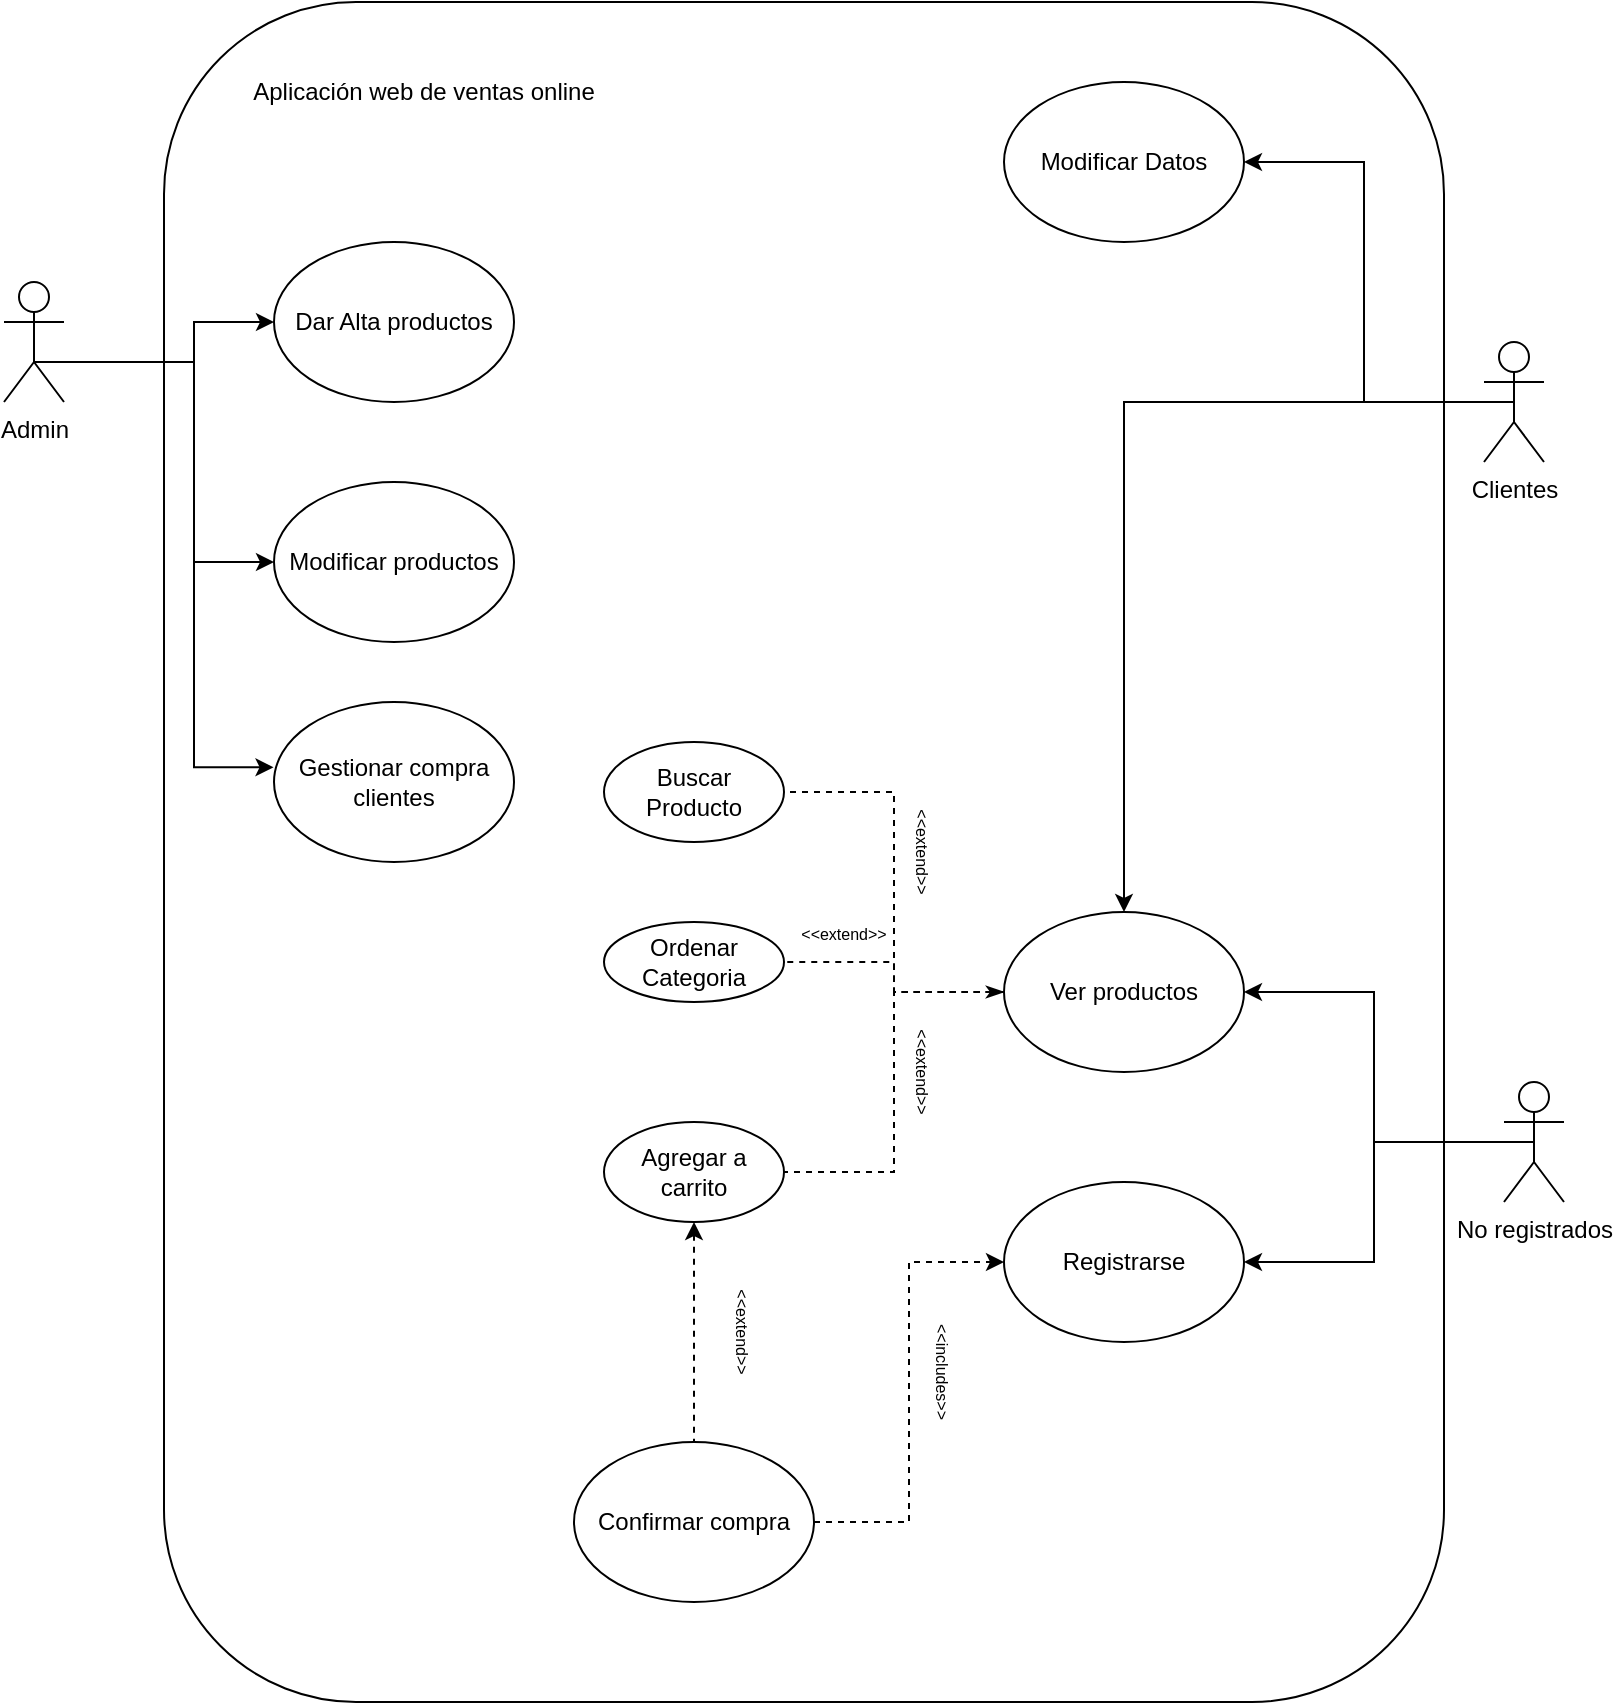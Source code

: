 <mxfile version="24.3.1" type="device">
  <diagram name="Página-1" id="ExxBHF5NHdvrhhBzo6mQ">
    <mxGraphModel dx="1594" dy="900" grid="1" gridSize="10" guides="1" tooltips="1" connect="1" arrows="1" fold="1" page="1" pageScale="1" pageWidth="827" pageHeight="1169" math="0" shadow="0">
      <root>
        <mxCell id="0" />
        <mxCell id="1" parent="0" />
        <mxCell id="-iR7gPRzz455hFXw95BV-45" value="" style="rounded=1;whiteSpace=wrap;html=1;" vertex="1" parent="1">
          <mxGeometry x="440" y="180" width="640" height="850" as="geometry" />
        </mxCell>
        <mxCell id="-iR7gPRzz455hFXw95BV-2" value="Aplicación web de ventas online" style="text;html=1;align=center;verticalAlign=middle;whiteSpace=wrap;rounded=0;" vertex="1" parent="1">
          <mxGeometry x="470" y="210" width="200" height="30" as="geometry" />
        </mxCell>
        <mxCell id="-iR7gPRzz455hFXw95BV-40" style="edgeStyle=orthogonalEdgeStyle;rounded=0;orthogonalLoop=1;jettySize=auto;html=1;exitX=0.5;exitY=0.5;exitDx=0;exitDy=0;exitPerimeter=0;" edge="1" parent="1" source="-iR7gPRzz455hFXw95BV-3" target="-iR7gPRzz455hFXw95BV-37">
          <mxGeometry relative="1" as="geometry">
            <mxPoint x="340" y="360.0" as="sourcePoint" />
            <Array as="points">
              <mxPoint x="375" y="360" />
              <mxPoint x="455" y="360" />
              <mxPoint x="455" y="340" />
            </Array>
          </mxGeometry>
        </mxCell>
        <mxCell id="-iR7gPRzz455hFXw95BV-41" style="edgeStyle=orthogonalEdgeStyle;rounded=0;orthogonalLoop=1;jettySize=auto;html=1;entryX=0;entryY=0.5;entryDx=0;entryDy=0;" edge="1" parent="1" source="-iR7gPRzz455hFXw95BV-3" target="-iR7gPRzz455hFXw95BV-38">
          <mxGeometry relative="1" as="geometry">
            <mxPoint x="340" y="360.0" as="sourcePoint" />
            <Array as="points">
              <mxPoint x="455" y="360" />
              <mxPoint x="455" y="460" />
            </Array>
          </mxGeometry>
        </mxCell>
        <mxCell id="-iR7gPRzz455hFXw95BV-3" value="Admin" style="shape=umlActor;verticalLabelPosition=bottom;verticalAlign=top;html=1;outlineConnect=0;" vertex="1" parent="1">
          <mxGeometry x="360" y="320" width="30" height="60" as="geometry" />
        </mxCell>
        <mxCell id="-iR7gPRzz455hFXw95BV-36" style="edgeStyle=orthogonalEdgeStyle;rounded=0;orthogonalLoop=1;jettySize=auto;html=1;exitX=0.5;exitY=0.5;exitDx=0;exitDy=0;exitPerimeter=0;entryX=1;entryY=0.5;entryDx=0;entryDy=0;" edge="1" parent="1" source="-iR7gPRzz455hFXw95BV-5" target="-iR7gPRzz455hFXw95BV-35">
          <mxGeometry relative="1" as="geometry" />
        </mxCell>
        <mxCell id="-iR7gPRzz455hFXw95BV-43" style="edgeStyle=orthogonalEdgeStyle;rounded=0;orthogonalLoop=1;jettySize=auto;html=1;exitX=0.5;exitY=0.5;exitDx=0;exitDy=0;exitPerimeter=0;entryX=0.5;entryY=0;entryDx=0;entryDy=0;" edge="1" parent="1" source="-iR7gPRzz455hFXw95BV-5" target="-iR7gPRzz455hFXw95BV-9">
          <mxGeometry relative="1" as="geometry" />
        </mxCell>
        <mxCell id="-iR7gPRzz455hFXw95BV-5" value="Clientes" style="shape=umlActor;verticalLabelPosition=bottom;verticalAlign=top;html=1;outlineConnect=0;" vertex="1" parent="1">
          <mxGeometry x="1100" y="350" width="30" height="60" as="geometry" />
        </mxCell>
        <mxCell id="-iR7gPRzz455hFXw95BV-30" style="edgeStyle=orthogonalEdgeStyle;rounded=0;orthogonalLoop=1;jettySize=auto;html=1;exitX=0.5;exitY=0.5;exitDx=0;exitDy=0;exitPerimeter=0;entryX=1;entryY=0.5;entryDx=0;entryDy=0;" edge="1" parent="1" source="-iR7gPRzz455hFXw95BV-6" target="-iR7gPRzz455hFXw95BV-8">
          <mxGeometry relative="1" as="geometry" />
        </mxCell>
        <mxCell id="-iR7gPRzz455hFXw95BV-31" style="edgeStyle=orthogonalEdgeStyle;rounded=0;orthogonalLoop=1;jettySize=auto;html=1;exitX=0.5;exitY=0.5;exitDx=0;exitDy=0;exitPerimeter=0;entryX=1;entryY=0.5;entryDx=0;entryDy=0;" edge="1" parent="1" source="-iR7gPRzz455hFXw95BV-6" target="-iR7gPRzz455hFXw95BV-9">
          <mxGeometry relative="1" as="geometry" />
        </mxCell>
        <mxCell id="-iR7gPRzz455hFXw95BV-6" value="No registrados" style="shape=umlActor;verticalLabelPosition=bottom;verticalAlign=top;html=1;outlineConnect=0;" vertex="1" parent="1">
          <mxGeometry x="1110" y="720" width="30" height="60" as="geometry" />
        </mxCell>
        <mxCell id="-iR7gPRzz455hFXw95BV-8" value="Registrarse" style="ellipse;whiteSpace=wrap;html=1;" vertex="1" parent="1">
          <mxGeometry x="860" y="770" width="120" height="80" as="geometry" />
        </mxCell>
        <mxCell id="-iR7gPRzz455hFXw95BV-17" style="edgeStyle=orthogonalEdgeStyle;rounded=0;orthogonalLoop=1;jettySize=auto;html=1;exitX=0;exitY=0.5;exitDx=0;exitDy=0;entryX=1;entryY=0.5;entryDx=0;entryDy=0;startArrow=none;startFill=0;dashed=1;endArrow=none;endFill=0;" edge="1" parent="1" source="-iR7gPRzz455hFXw95BV-9" target="-iR7gPRzz455hFXw95BV-12">
          <mxGeometry relative="1" as="geometry" />
        </mxCell>
        <mxCell id="-iR7gPRzz455hFXw95BV-18" style="edgeStyle=orthogonalEdgeStyle;rounded=0;orthogonalLoop=1;jettySize=auto;html=1;exitX=0;exitY=0.5;exitDx=0;exitDy=0;entryX=1;entryY=0.5;entryDx=0;entryDy=0;dashed=1;endArrow=none;endFill=0;" edge="1" parent="1" source="-iR7gPRzz455hFXw95BV-9" target="-iR7gPRzz455hFXw95BV-11">
          <mxGeometry relative="1" as="geometry" />
        </mxCell>
        <mxCell id="-iR7gPRzz455hFXw95BV-19" style="edgeStyle=orthogonalEdgeStyle;rounded=0;orthogonalLoop=1;jettySize=auto;html=1;exitX=0;exitY=0.5;exitDx=0;exitDy=0;entryX=1;entryY=0.5;entryDx=0;entryDy=0;startArrow=classicThin;startFill=1;dashed=1;endArrow=none;endFill=0;" edge="1" parent="1" source="-iR7gPRzz455hFXw95BV-9" target="-iR7gPRzz455hFXw95BV-10">
          <mxGeometry relative="1" as="geometry" />
        </mxCell>
        <mxCell id="-iR7gPRzz455hFXw95BV-9" value="Ver productos" style="ellipse;whiteSpace=wrap;html=1;" vertex="1" parent="1">
          <mxGeometry x="860" y="635" width="120" height="80" as="geometry" />
        </mxCell>
        <mxCell id="-iR7gPRzz455hFXw95BV-10" value="Ordenar Categoria" style="ellipse;whiteSpace=wrap;html=1;" vertex="1" parent="1">
          <mxGeometry x="660" y="640" width="90" height="40" as="geometry" />
        </mxCell>
        <mxCell id="-iR7gPRzz455hFXw95BV-26" style="edgeStyle=orthogonalEdgeStyle;rounded=0;orthogonalLoop=1;jettySize=auto;html=1;exitX=0.5;exitY=1;exitDx=0;exitDy=0;entryX=0.5;entryY=0;entryDx=0;entryDy=0;dashed=1;endArrow=none;endFill=0;startArrow=classic;startFill=1;" edge="1" parent="1" source="-iR7gPRzz455hFXw95BV-11" target="-iR7gPRzz455hFXw95BV-25">
          <mxGeometry relative="1" as="geometry" />
        </mxCell>
        <mxCell id="-iR7gPRzz455hFXw95BV-11" value="Agregar a carrito" style="ellipse;whiteSpace=wrap;html=1;" vertex="1" parent="1">
          <mxGeometry x="660" y="740" width="90" height="50" as="geometry" />
        </mxCell>
        <mxCell id="-iR7gPRzz455hFXw95BV-12" value="Buscar Producto" style="ellipse;whiteSpace=wrap;html=1;" vertex="1" parent="1">
          <mxGeometry x="660" y="550" width="90" height="50" as="geometry" />
        </mxCell>
        <mxCell id="-iR7gPRzz455hFXw95BV-21" value="&lt;font style=&quot;font-size: 8px;&quot;&gt;&amp;lt;&amp;lt;extend&amp;gt;&amp;gt;&lt;/font&gt;" style="text;html=1;align=center;verticalAlign=middle;whiteSpace=wrap;rounded=0;rotation=90;" vertex="1" parent="1">
          <mxGeometry x="790" y="590" width="60" height="30" as="geometry" />
        </mxCell>
        <mxCell id="-iR7gPRzz455hFXw95BV-22" value="&lt;font style=&quot;font-size: 8px;&quot;&gt;&amp;lt;&amp;lt;extend&amp;gt;&amp;gt;&lt;/font&gt;" style="text;html=1;align=center;verticalAlign=middle;whiteSpace=wrap;rounded=0;rotation=90;" vertex="1" parent="1">
          <mxGeometry x="790" y="700" width="60" height="30" as="geometry" />
        </mxCell>
        <mxCell id="-iR7gPRzz455hFXw95BV-23" value="&lt;font style=&quot;font-size: 8px;&quot;&gt;&amp;lt;&amp;lt;extend&amp;gt;&amp;gt;&lt;/font&gt;" style="text;html=1;align=center;verticalAlign=middle;whiteSpace=wrap;rounded=0;rotation=0;" vertex="1" parent="1">
          <mxGeometry x="760" y="635" width="40" height="20" as="geometry" />
        </mxCell>
        <mxCell id="-iR7gPRzz455hFXw95BV-28" style="edgeStyle=orthogonalEdgeStyle;rounded=0;orthogonalLoop=1;jettySize=auto;html=1;exitX=1;exitY=0.5;exitDx=0;exitDy=0;entryX=0;entryY=0.5;entryDx=0;entryDy=0;dashed=1;endArrow=classic;endFill=1;" edge="1" parent="1" source="-iR7gPRzz455hFXw95BV-25" target="-iR7gPRzz455hFXw95BV-8">
          <mxGeometry relative="1" as="geometry" />
        </mxCell>
        <mxCell id="-iR7gPRzz455hFXw95BV-25" value="Confirmar compra" style="ellipse;whiteSpace=wrap;html=1;" vertex="1" parent="1">
          <mxGeometry x="645" y="900" width="120" height="80" as="geometry" />
        </mxCell>
        <mxCell id="-iR7gPRzz455hFXw95BV-27" value="&lt;font style=&quot;font-size: 8px;&quot;&gt;&amp;lt;&amp;lt;extend&amp;gt;&amp;gt;&lt;/font&gt;" style="text;html=1;align=center;verticalAlign=middle;whiteSpace=wrap;rounded=0;rotation=90;" vertex="1" parent="1">
          <mxGeometry x="700" y="830" width="60" height="30" as="geometry" />
        </mxCell>
        <mxCell id="-iR7gPRzz455hFXw95BV-29" value="&lt;font style=&quot;font-size: 8px;&quot;&gt;&amp;lt;&amp;lt;includes&amp;gt;&amp;gt;&lt;/font&gt;" style="text;html=1;align=center;verticalAlign=middle;whiteSpace=wrap;rounded=0;rotation=90;" vertex="1" parent="1">
          <mxGeometry x="800" y="850" width="60" height="30" as="geometry" />
        </mxCell>
        <mxCell id="-iR7gPRzz455hFXw95BV-35" value="Modificar Datos" style="ellipse;whiteSpace=wrap;html=1;" vertex="1" parent="1">
          <mxGeometry x="860" y="220" width="120" height="80" as="geometry" />
        </mxCell>
        <mxCell id="-iR7gPRzz455hFXw95BV-37" value="Dar Alta productos" style="ellipse;whiteSpace=wrap;html=1;" vertex="1" parent="1">
          <mxGeometry x="495" y="300" width="120" height="80" as="geometry" />
        </mxCell>
        <mxCell id="-iR7gPRzz455hFXw95BV-38" value="Modificar productos" style="ellipse;whiteSpace=wrap;html=1;" vertex="1" parent="1">
          <mxGeometry x="495" y="420" width="120" height="80" as="geometry" />
        </mxCell>
        <mxCell id="-iR7gPRzz455hFXw95BV-39" value="Gestionar compra clientes" style="ellipse;whiteSpace=wrap;html=1;" vertex="1" parent="1">
          <mxGeometry x="495" y="530" width="120" height="80" as="geometry" />
        </mxCell>
        <mxCell id="-iR7gPRzz455hFXw95BV-42" style="edgeStyle=orthogonalEdgeStyle;rounded=0;orthogonalLoop=1;jettySize=auto;html=1;entryX=-0.002;entryY=0.408;entryDx=0;entryDy=0;entryPerimeter=0;" edge="1" parent="1" source="-iR7gPRzz455hFXw95BV-3" target="-iR7gPRzz455hFXw95BV-39">
          <mxGeometry relative="1" as="geometry">
            <mxPoint x="340" y="360" as="sourcePoint" />
            <Array as="points">
              <mxPoint x="455" y="360" />
              <mxPoint x="455" y="563" />
            </Array>
          </mxGeometry>
        </mxCell>
      </root>
    </mxGraphModel>
  </diagram>
</mxfile>
